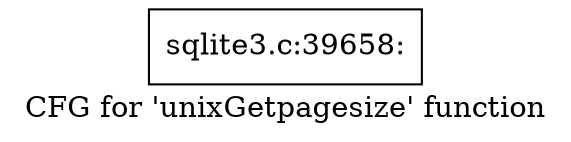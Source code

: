 digraph "CFG for 'unixGetpagesize' function" {
	label="CFG for 'unixGetpagesize' function";

	Node0x55c0f57069e0 [shape=record,label="{sqlite3.c:39658:}"];
}
